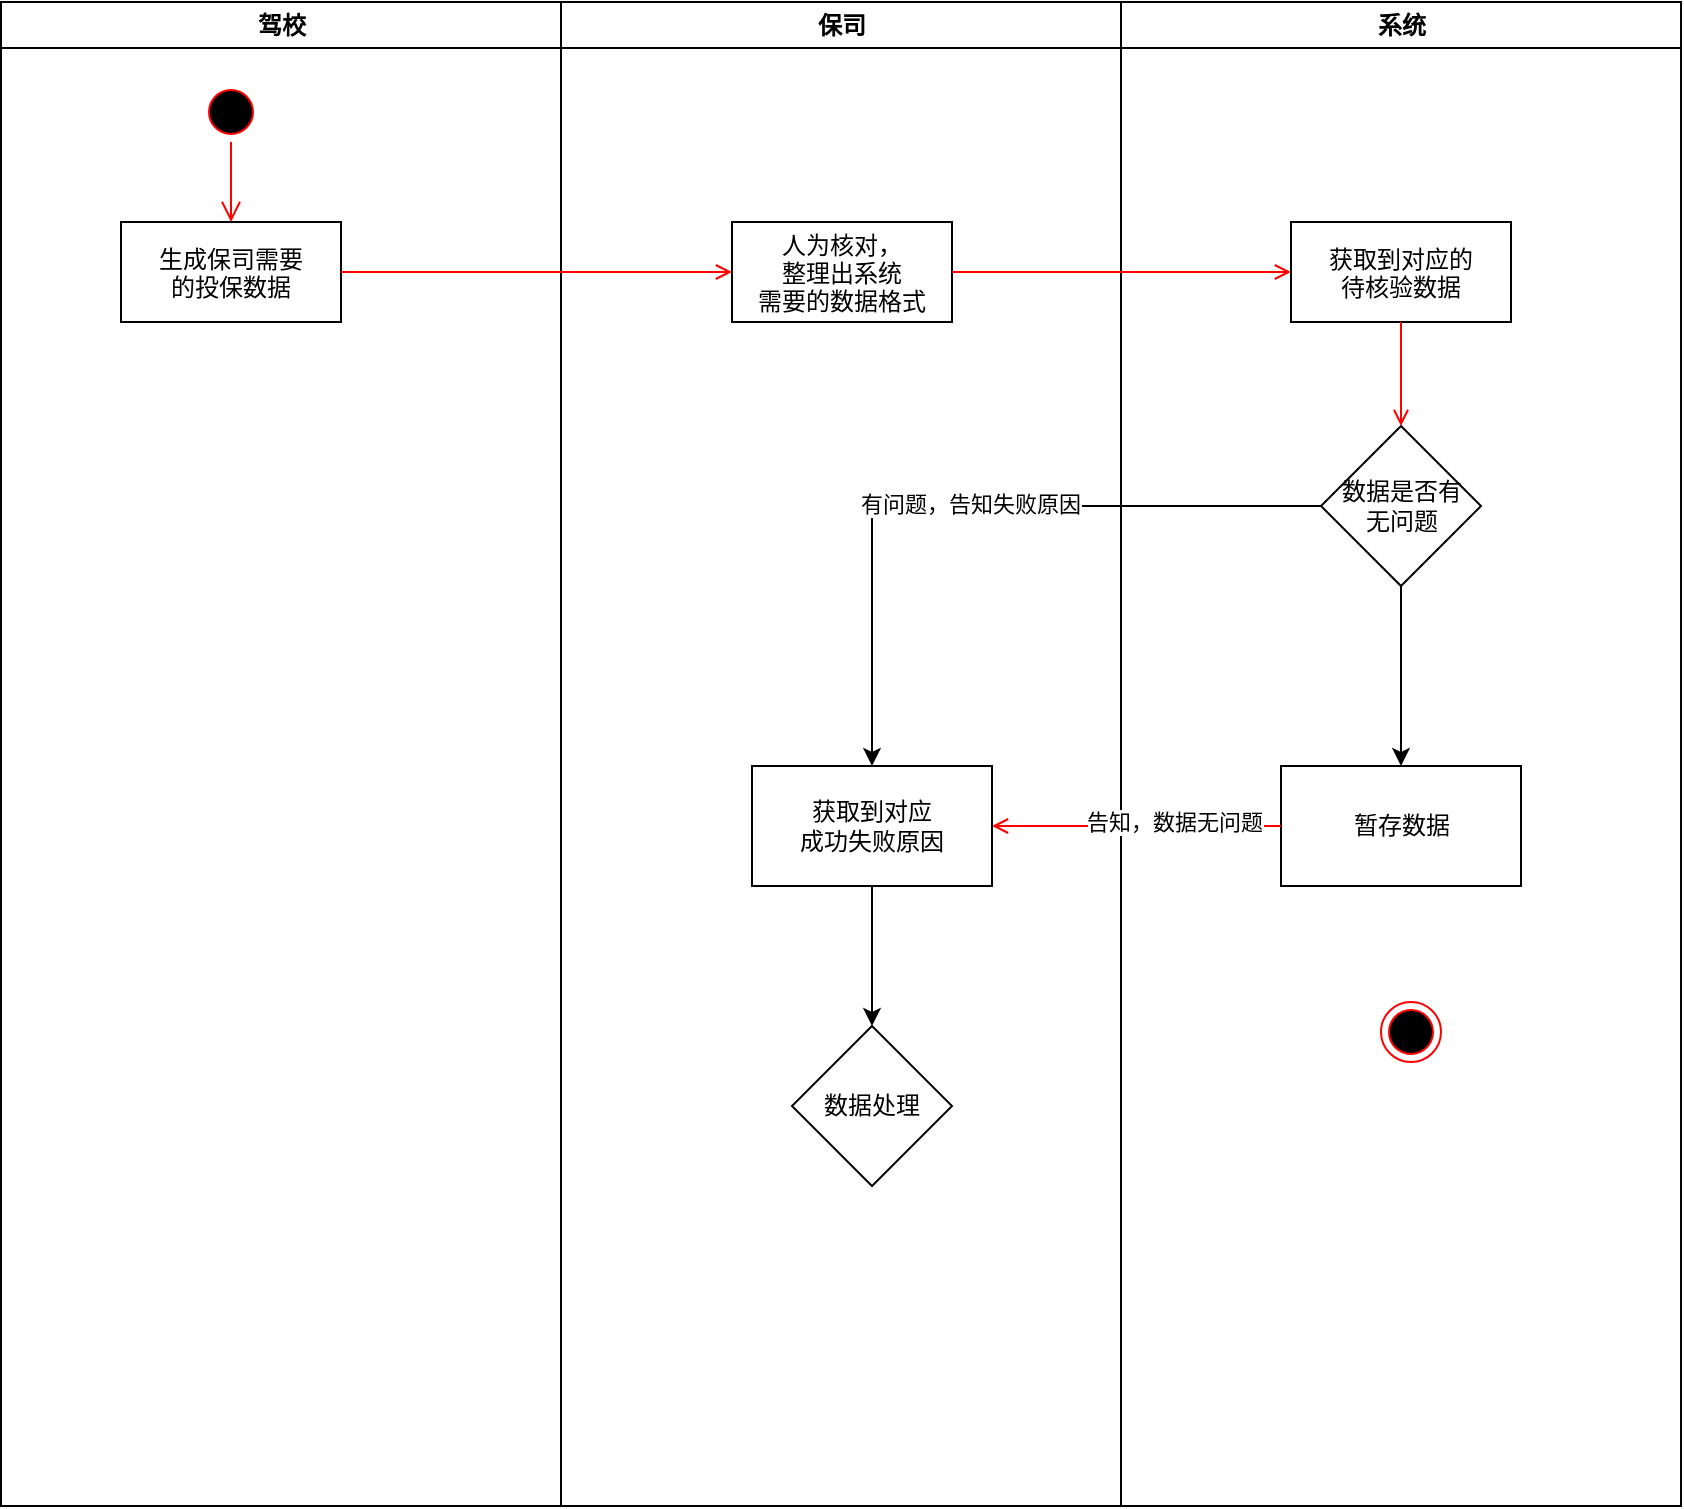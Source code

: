 <mxfile version="14.6.12" type="github">
  <diagram name="Page-1" id="e7e014a7-5840-1c2e-5031-d8a46d1fe8dd">
    <mxGraphModel dx="946" dy="517" grid="1" gridSize="10" guides="1" tooltips="1" connect="1" arrows="1" fold="1" page="1" pageScale="1" pageWidth="1169" pageHeight="826" background="#ffffff" math="0" shadow="0">
      <root>
        <mxCell id="0" />
        <mxCell id="1" parent="0" />
        <mxCell id="2" value="驾校" style="swimlane;whiteSpace=wrap" parent="1" vertex="1">
          <mxGeometry x="164.5" y="128" width="280" height="752" as="geometry" />
        </mxCell>
        <mxCell id="5" value="" style="ellipse;shape=startState;fillColor=#000000;strokeColor=#ff0000;" parent="2" vertex="1">
          <mxGeometry x="100" y="40" width="30" height="30" as="geometry" />
        </mxCell>
        <mxCell id="6" value="" style="edgeStyle=elbowEdgeStyle;elbow=horizontal;verticalAlign=bottom;endArrow=open;endSize=8;strokeColor=#FF0000;endFill=1;rounded=0" parent="2" source="5" target="7" edge="1">
          <mxGeometry x="100" y="40" as="geometry">
            <mxPoint x="115" y="110" as="targetPoint" />
          </mxGeometry>
        </mxCell>
        <mxCell id="7" value="生成保司需要&#xa;的投保数据" style="" parent="2" vertex="1">
          <mxGeometry x="60" y="110" width="110" height="50" as="geometry" />
        </mxCell>
        <mxCell id="3" value="保司" style="swimlane;whiteSpace=wrap" parent="1" vertex="1">
          <mxGeometry x="444.5" y="128" width="280" height="752" as="geometry" />
        </mxCell>
        <mxCell id="15" value="人为核对，&#xa;整理出系统&#xa;需要的数据格式" style="" parent="3" vertex="1">
          <mxGeometry x="85.5" y="110" width="110" height="50" as="geometry" />
        </mxCell>
        <mxCell id="6uc3DW0a4A-orKG1fHZI-47" value="获取到对应&lt;br&gt;成功失败原因" style="whiteSpace=wrap;html=1;" vertex="1" parent="3">
          <mxGeometry x="95.5" y="382" width="120" height="60" as="geometry" />
        </mxCell>
        <mxCell id="4" value="系统" style="swimlane;whiteSpace=wrap" parent="1" vertex="1">
          <mxGeometry x="724.5" y="128" width="280" height="752" as="geometry" />
        </mxCell>
        <mxCell id="38" value="" style="ellipse;shape=endState;fillColor=#000000;strokeColor=#ff0000" parent="4" vertex="1">
          <mxGeometry x="130" y="500" width="30" height="30" as="geometry" />
        </mxCell>
        <mxCell id="6uc3DW0a4A-orKG1fHZI-41" value="获取到对应的&#xa;待核验数据" style="" vertex="1" parent="4">
          <mxGeometry x="85" y="110" width="110" height="50" as="geometry" />
        </mxCell>
        <mxCell id="6uc3DW0a4A-orKG1fHZI-42" value="数据是否有&lt;br&gt;无问题" style="rhombus;whiteSpace=wrap;html=1;" vertex="1" parent="4">
          <mxGeometry x="100" y="212" width="80" height="80" as="geometry" />
        </mxCell>
        <mxCell id="6uc3DW0a4A-orKG1fHZI-44" value="" style="endArrow=open;strokeColor=#FF0000;endFill=1;rounded=0;exitX=0.5;exitY=1;exitDx=0;exitDy=0;entryX=0.5;entryY=0;entryDx=0;entryDy=0;" edge="1" parent="4" source="6uc3DW0a4A-orKG1fHZI-41" target="6uc3DW0a4A-orKG1fHZI-42">
          <mxGeometry relative="1" as="geometry">
            <mxPoint x="-74.5" y="145" as="sourcePoint" />
            <mxPoint x="75.5" y="202" as="targetPoint" />
          </mxGeometry>
        </mxCell>
        <mxCell id="9" value="" style="endArrow=open;strokeColor=#FF0000;endFill=1;rounded=0;entryX=0;entryY=0.5;entryDx=0;entryDy=0;" parent="1" source="7" target="15" edge="1">
          <mxGeometry relative="1" as="geometry">
            <mxPoint x="279.5" y="348" as="targetPoint" />
            <Array as="points">
              <mxPoint x="470" y="263" />
            </Array>
          </mxGeometry>
        </mxCell>
        <mxCell id="17" value="" style="endArrow=open;strokeColor=#FF0000;endFill=1;rounded=0" parent="1" source="15" target="6uc3DW0a4A-orKG1fHZI-41" edge="1">
          <mxGeometry relative="1" as="geometry">
            <mxPoint x="519.5" y="348" as="targetPoint" />
          </mxGeometry>
        </mxCell>
        <mxCell id="6uc3DW0a4A-orKG1fHZI-45" value="暂存数据" style="whiteSpace=wrap;html=1;" vertex="1" parent="1">
          <mxGeometry x="804.5" y="510" width="120" height="60" as="geometry" />
        </mxCell>
        <mxCell id="6uc3DW0a4A-orKG1fHZI-46" value="" style="edgeStyle=orthogonalEdgeStyle;rounded=0;orthogonalLoop=1;jettySize=auto;html=1;" edge="1" parent="1" source="6uc3DW0a4A-orKG1fHZI-42" target="6uc3DW0a4A-orKG1fHZI-45">
          <mxGeometry relative="1" as="geometry" />
        </mxCell>
        <mxCell id="6uc3DW0a4A-orKG1fHZI-48" value="" style="edgeStyle=orthogonalEdgeStyle;rounded=0;orthogonalLoop=1;jettySize=auto;html=1;" edge="1" parent="1" source="6uc3DW0a4A-orKG1fHZI-42" target="6uc3DW0a4A-orKG1fHZI-47">
          <mxGeometry relative="1" as="geometry" />
        </mxCell>
        <mxCell id="6uc3DW0a4A-orKG1fHZI-49" value="有问题，告知失败原因" style="edgeLabel;html=1;align=center;verticalAlign=middle;resizable=0;points=[];" vertex="1" connectable="0" parent="6uc3DW0a4A-orKG1fHZI-48">
          <mxGeometry x="-0.009" y="-1" relative="1" as="geometry">
            <mxPoint as="offset" />
          </mxGeometry>
        </mxCell>
        <mxCell id="6uc3DW0a4A-orKG1fHZI-50" value="" style="endArrow=open;strokeColor=#FF0000;endFill=1;rounded=0;exitX=0;exitY=0.5;exitDx=0;exitDy=0;entryX=1;entryY=0.5;entryDx=0;entryDy=0;" edge="1" parent="1" source="6uc3DW0a4A-orKG1fHZI-45" target="6uc3DW0a4A-orKG1fHZI-47">
          <mxGeometry relative="1" as="geometry">
            <mxPoint x="344.5" y="273" as="sourcePoint" />
            <mxPoint x="540" y="273" as="targetPoint" />
            <Array as="points" />
          </mxGeometry>
        </mxCell>
        <mxCell id="6uc3DW0a4A-orKG1fHZI-52" value="告知，数据无问题" style="edgeLabel;html=1;align=center;verticalAlign=middle;resizable=0;points=[];" vertex="1" connectable="0" parent="6uc3DW0a4A-orKG1fHZI-50">
          <mxGeometry x="-0.254" y="-2" relative="1" as="geometry">
            <mxPoint as="offset" />
          </mxGeometry>
        </mxCell>
        <mxCell id="6uc3DW0a4A-orKG1fHZI-55" value="数据处理" style="rhombus;whiteSpace=wrap;html=1;" vertex="1" parent="1">
          <mxGeometry x="560" y="640" width="80" height="80" as="geometry" />
        </mxCell>
        <mxCell id="6uc3DW0a4A-orKG1fHZI-56" value="" style="edgeStyle=orthogonalEdgeStyle;rounded=0;orthogonalLoop=1;jettySize=auto;html=1;" edge="1" parent="1" source="6uc3DW0a4A-orKG1fHZI-47" target="6uc3DW0a4A-orKG1fHZI-55">
          <mxGeometry relative="1" as="geometry" />
        </mxCell>
      </root>
    </mxGraphModel>
  </diagram>
</mxfile>

